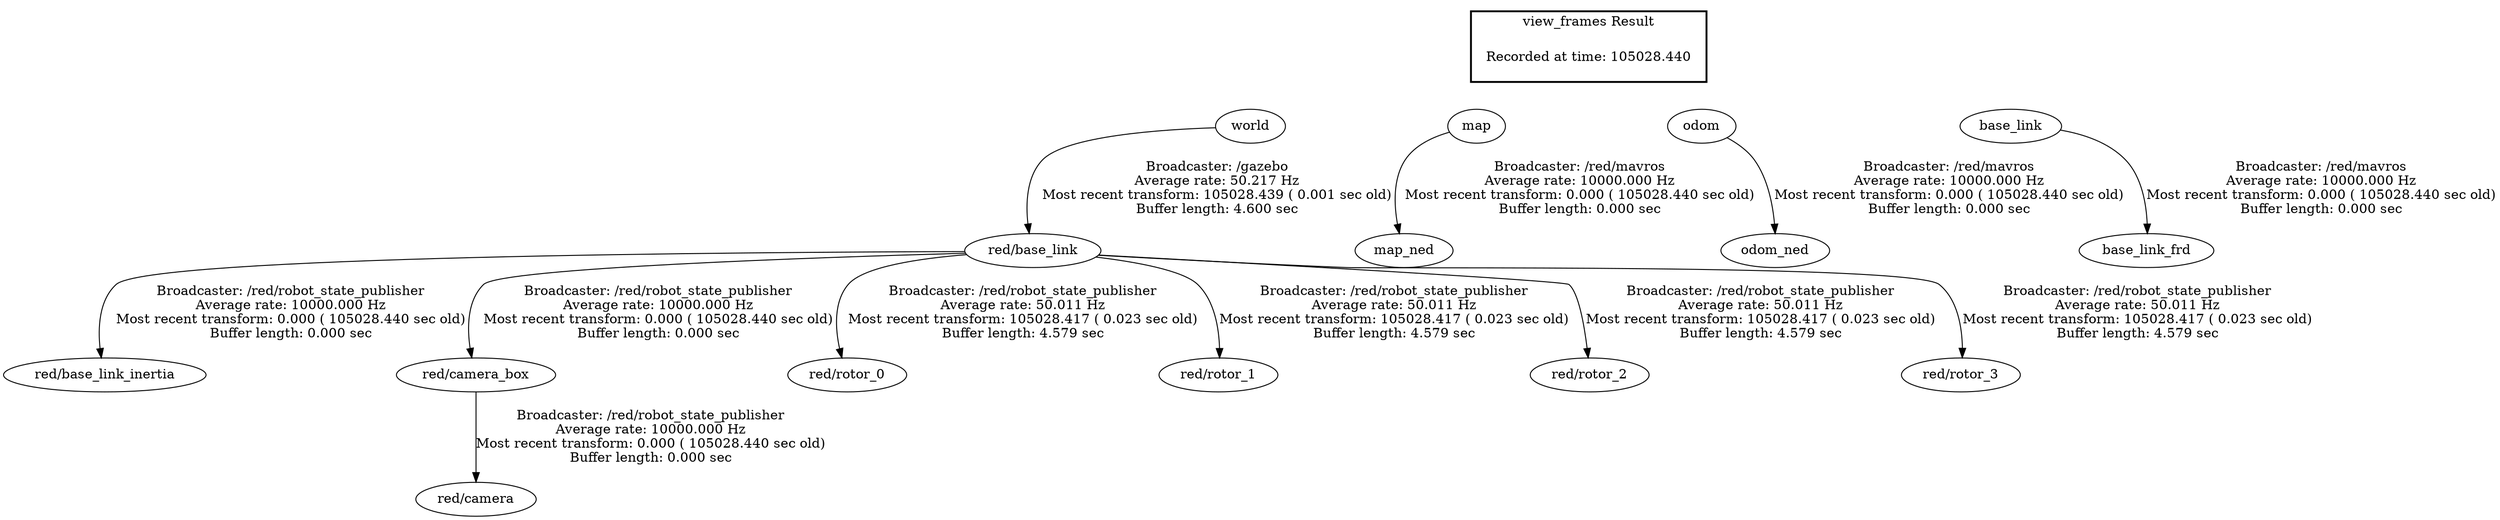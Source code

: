 digraph G {
"red/base_link" -> "red/base_link_inertia"[label="Broadcaster: /red/robot_state_publisher\nAverage rate: 10000.000 Hz\nMost recent transform: 0.000 ( 105028.440 sec old)\nBuffer length: 0.000 sec\n"];
"world" -> "red/base_link"[label="Broadcaster: /gazebo\nAverage rate: 50.217 Hz\nMost recent transform: 105028.439 ( 0.001 sec old)\nBuffer length: 4.600 sec\n"];
"red/camera_box" -> "red/camera"[label="Broadcaster: /red/robot_state_publisher\nAverage rate: 10000.000 Hz\nMost recent transform: 0.000 ( 105028.440 sec old)\nBuffer length: 0.000 sec\n"];
"red/base_link" -> "red/camera_box"[label="Broadcaster: /red/robot_state_publisher\nAverage rate: 10000.000 Hz\nMost recent transform: 0.000 ( 105028.440 sec old)\nBuffer length: 0.000 sec\n"];
"map" -> "map_ned"[label="Broadcaster: /red/mavros\nAverage rate: 10000.000 Hz\nMost recent transform: 0.000 ( 105028.440 sec old)\nBuffer length: 0.000 sec\n"];
"odom" -> "odom_ned"[label="Broadcaster: /red/mavros\nAverage rate: 10000.000 Hz\nMost recent transform: 0.000 ( 105028.440 sec old)\nBuffer length: 0.000 sec\n"];
"base_link" -> "base_link_frd"[label="Broadcaster: /red/mavros\nAverage rate: 10000.000 Hz\nMost recent transform: 0.000 ( 105028.440 sec old)\nBuffer length: 0.000 sec\n"];
"red/base_link" -> "red/rotor_0"[label="Broadcaster: /red/robot_state_publisher\nAverage rate: 50.011 Hz\nMost recent transform: 105028.417 ( 0.023 sec old)\nBuffer length: 4.579 sec\n"];
"red/base_link" -> "red/rotor_1"[label="Broadcaster: /red/robot_state_publisher\nAverage rate: 50.011 Hz\nMost recent transform: 105028.417 ( 0.023 sec old)\nBuffer length: 4.579 sec\n"];
"red/base_link" -> "red/rotor_2"[label="Broadcaster: /red/robot_state_publisher\nAverage rate: 50.011 Hz\nMost recent transform: 105028.417 ( 0.023 sec old)\nBuffer length: 4.579 sec\n"];
"red/base_link" -> "red/rotor_3"[label="Broadcaster: /red/robot_state_publisher\nAverage rate: 50.011 Hz\nMost recent transform: 105028.417 ( 0.023 sec old)\nBuffer length: 4.579 sec\n"];
edge [style=invis];
 subgraph cluster_legend { style=bold; color=black; label ="view_frames Result";
"Recorded at time: 105028.440"[ shape=plaintext ] ;
 }->"map";
edge [style=invis];
 subgraph cluster_legend { style=bold; color=black; label ="view_frames Result";
"Recorded at time: 105028.440"[ shape=plaintext ] ;
 }->"odom";
edge [style=invis];
 subgraph cluster_legend { style=bold; color=black; label ="view_frames Result";
"Recorded at time: 105028.440"[ shape=plaintext ] ;
 }->"base_link";
edge [style=invis];
 subgraph cluster_legend { style=bold; color=black; label ="view_frames Result";
"Recorded at time: 105028.440"[ shape=plaintext ] ;
 }->"world";
}